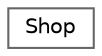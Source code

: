 digraph "Graphical Class Hierarchy"
{
 // LATEX_PDF_SIZE
  bgcolor="transparent";
  edge [fontname=Helvetica,fontsize=10,labelfontname=Helvetica,labelfontsize=10];
  node [fontname=Helvetica,fontsize=10,shape=box,height=0.2,width=0.4];
  rankdir="LR";
  Node0 [id="Node000000",label="Shop",height=0.2,width=0.4,color="grey40", fillcolor="white", style="filled",URL="$classShop.html",tooltip="Manages item trading between player and shop."];
}
